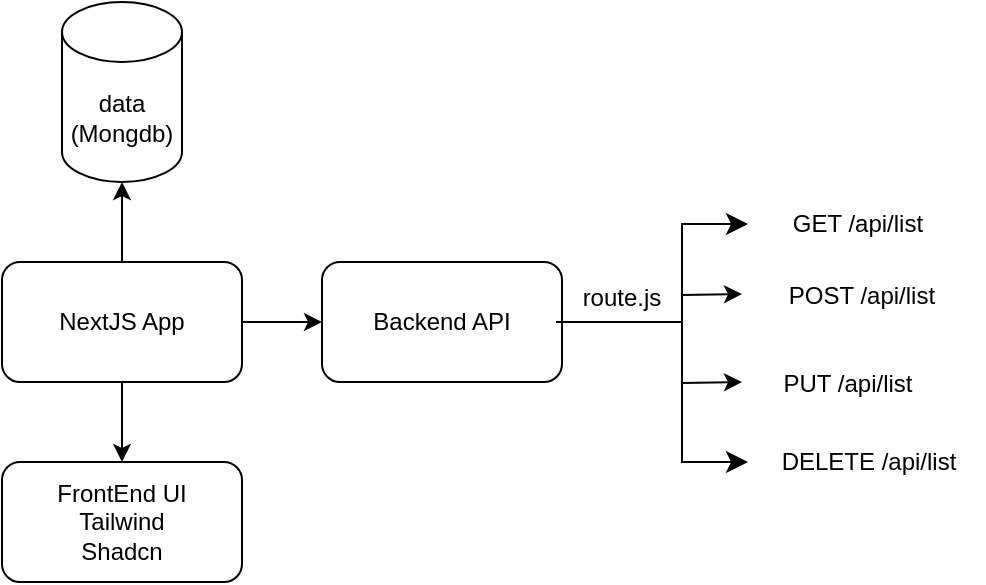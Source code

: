 <mxfile>
    <diagram id="rlzpa4nGxhmqPv3yarP8" name="Page-1">
        <mxGraphModel dx="816" dy="466" grid="1" gridSize="10" guides="1" tooltips="1" connect="1" arrows="1" fold="1" page="1" pageScale="1" pageWidth="850" pageHeight="1100" math="0" shadow="0">
            <root>
                <mxCell id="0"/>
                <mxCell id="1" parent="0"/>
                <mxCell id="2" value="data&lt;br&gt;(Mongdb)" style="shape=cylinder3;whiteSpace=wrap;html=1;boundedLbl=1;backgroundOutline=1;size=15;" vertex="1" parent="1">
                    <mxGeometry x="100" y="110" width="60" height="90" as="geometry"/>
                </mxCell>
                <mxCell id="7" style="edgeStyle=none;html=1;exitX=0.5;exitY=0;exitDx=0;exitDy=0;entryX=0.5;entryY=1;entryDx=0;entryDy=0;entryPerimeter=0;" edge="1" parent="1" source="3" target="2">
                    <mxGeometry relative="1" as="geometry"/>
                </mxCell>
                <mxCell id="8" style="edgeStyle=none;html=1;exitX=0.5;exitY=1;exitDx=0;exitDy=0;entryX=0.5;entryY=0;entryDx=0;entryDy=0;" edge="1" parent="1" source="3" target="4">
                    <mxGeometry relative="1" as="geometry"/>
                </mxCell>
                <mxCell id="9" style="edgeStyle=none;html=1;exitX=1;exitY=0.5;exitDx=0;exitDy=0;entryX=0;entryY=0.5;entryDx=0;entryDy=0;" edge="1" parent="1" source="3" target="5">
                    <mxGeometry relative="1" as="geometry"/>
                </mxCell>
                <mxCell id="3" value="NextJS App" style="rounded=1;whiteSpace=wrap;html=1;" vertex="1" parent="1">
                    <mxGeometry x="70" y="240" width="120" height="60" as="geometry"/>
                </mxCell>
                <mxCell id="4" value="FrontEnd UI&lt;br&gt;Tailwind&lt;br&gt;Shadcn" style="rounded=1;whiteSpace=wrap;html=1;" vertex="1" parent="1">
                    <mxGeometry x="70" y="340" width="120" height="60" as="geometry"/>
                </mxCell>
                <mxCell id="5" value="Backend API" style="rounded=1;whiteSpace=wrap;html=1;" vertex="1" parent="1">
                    <mxGeometry x="230" y="240" width="120" height="60" as="geometry"/>
                </mxCell>
                <mxCell id="10" value="" style="edgeStyle=elbowEdgeStyle;elbow=horizontal;endArrow=classic;html=1;curved=0;rounded=0;endSize=8;startSize=8;" edge="1" parent="1" target="13">
                    <mxGeometry width="50" height="50" relative="1" as="geometry">
                        <mxPoint x="350" y="270" as="sourcePoint"/>
                        <mxPoint x="430" y="220" as="targetPoint"/>
                        <Array as="points">
                            <mxPoint x="410" y="250"/>
                        </Array>
                    </mxGeometry>
                </mxCell>
                <mxCell id="11" value="" style="edgeStyle=elbowEdgeStyle;elbow=horizontal;endArrow=classic;html=1;curved=0;rounded=0;endSize=8;startSize=8;" edge="1" parent="1">
                    <mxGeometry width="50" height="50" relative="1" as="geometry">
                        <mxPoint x="347" y="270" as="sourcePoint"/>
                        <mxPoint x="443" y="340" as="targetPoint"/>
                        <Array as="points">
                            <mxPoint x="410" y="300"/>
                        </Array>
                    </mxGeometry>
                </mxCell>
                <mxCell id="12" value="DELETE /api/list" style="text;html=1;strokeColor=none;fillColor=none;align=center;verticalAlign=middle;whiteSpace=wrap;rounded=0;" vertex="1" parent="1">
                    <mxGeometry x="446" y="325" width="115" height="30" as="geometry"/>
                </mxCell>
                <mxCell id="13" value="GET /api/list" style="text;html=1;strokeColor=none;fillColor=none;align=center;verticalAlign=middle;whiteSpace=wrap;rounded=0;" vertex="1" parent="1">
                    <mxGeometry x="443" y="206" width="110" height="30" as="geometry"/>
                </mxCell>
                <mxCell id="16" value="route.js" style="text;html=1;strokeColor=none;fillColor=none;align=center;verticalAlign=middle;whiteSpace=wrap;rounded=0;" vertex="1" parent="1">
                    <mxGeometry x="350" y="243" width="60" height="30" as="geometry"/>
                </mxCell>
                <mxCell id="19" value="" style="endArrow=classic;html=1;exitX=1;exitY=0.25;exitDx=0;exitDy=0;" edge="1" parent="1">
                    <mxGeometry width="50" height="50" relative="1" as="geometry">
                        <mxPoint x="410" y="256.5" as="sourcePoint"/>
                        <mxPoint x="440" y="256" as="targetPoint"/>
                    </mxGeometry>
                </mxCell>
                <mxCell id="20" value="" style="endArrow=classic;html=1;exitX=1;exitY=0.25;exitDx=0;exitDy=0;" edge="1" parent="1">
                    <mxGeometry width="50" height="50" relative="1" as="geometry">
                        <mxPoint x="410" y="300.5" as="sourcePoint"/>
                        <mxPoint x="440" y="300" as="targetPoint"/>
                    </mxGeometry>
                </mxCell>
                <mxCell id="21" value="POST /api/list" style="text;html=1;strokeColor=none;fillColor=none;align=center;verticalAlign=middle;whiteSpace=wrap;rounded=0;" vertex="1" parent="1">
                    <mxGeometry x="450" y="242" width="100" height="30" as="geometry"/>
                </mxCell>
                <mxCell id="22" value="PUT /api/list" style="text;html=1;strokeColor=none;fillColor=none;align=center;verticalAlign=middle;whiteSpace=wrap;rounded=0;" vertex="1" parent="1">
                    <mxGeometry x="433" y="286" width="120" height="30" as="geometry"/>
                </mxCell>
            </root>
        </mxGraphModel>
    </diagram>
</mxfile>